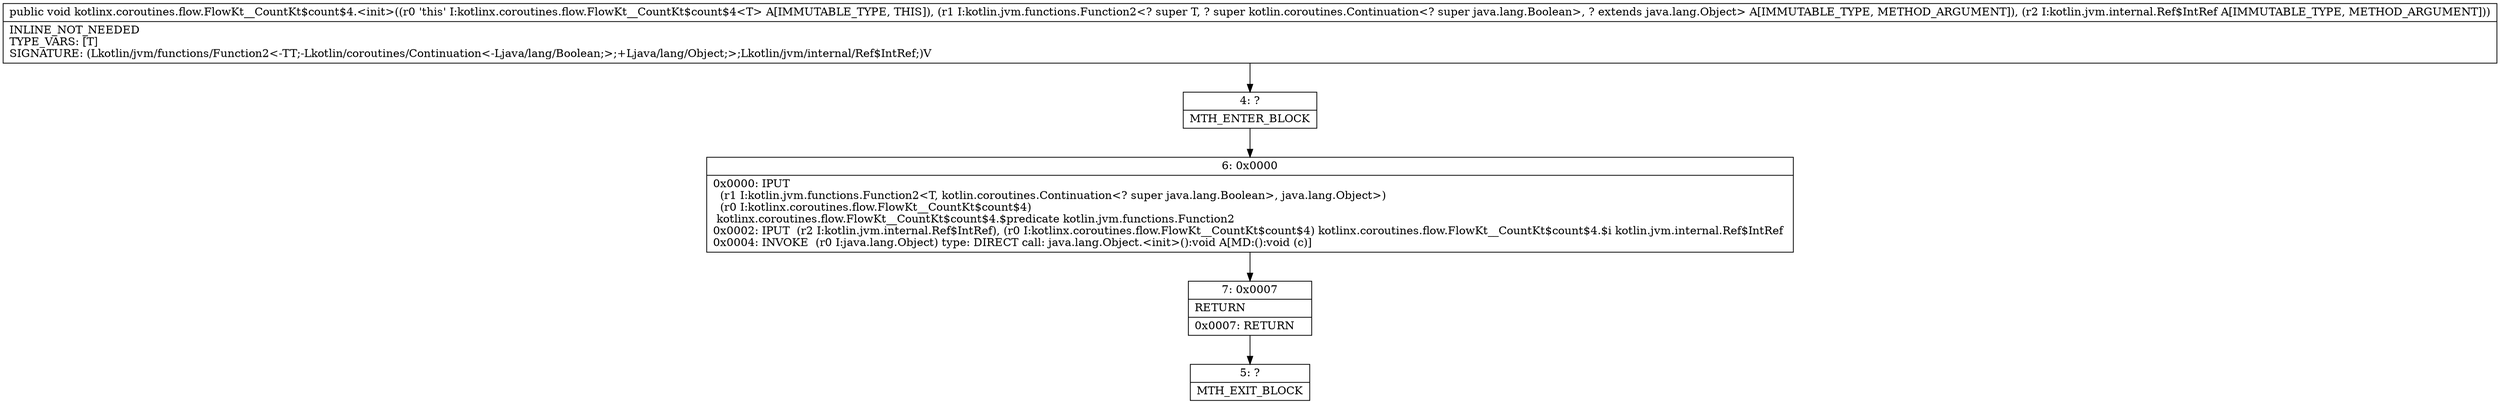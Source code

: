 digraph "CFG forkotlinx.coroutines.flow.FlowKt__CountKt$count$4.\<init\>(Lkotlin\/jvm\/functions\/Function2;Lkotlin\/jvm\/internal\/Ref$IntRef;)V" {
Node_4 [shape=record,label="{4\:\ ?|MTH_ENTER_BLOCK\l}"];
Node_6 [shape=record,label="{6\:\ 0x0000|0x0000: IPUT  \l  (r1 I:kotlin.jvm.functions.Function2\<T, kotlin.coroutines.Continuation\<? super java.lang.Boolean\>, java.lang.Object\>)\l  (r0 I:kotlinx.coroutines.flow.FlowKt__CountKt$count$4)\l kotlinx.coroutines.flow.FlowKt__CountKt$count$4.$predicate kotlin.jvm.functions.Function2 \l0x0002: IPUT  (r2 I:kotlin.jvm.internal.Ref$IntRef), (r0 I:kotlinx.coroutines.flow.FlowKt__CountKt$count$4) kotlinx.coroutines.flow.FlowKt__CountKt$count$4.$i kotlin.jvm.internal.Ref$IntRef \l0x0004: INVOKE  (r0 I:java.lang.Object) type: DIRECT call: java.lang.Object.\<init\>():void A[MD:():void (c)]\l}"];
Node_7 [shape=record,label="{7\:\ 0x0007|RETURN\l|0x0007: RETURN   \l}"];
Node_5 [shape=record,label="{5\:\ ?|MTH_EXIT_BLOCK\l}"];
MethodNode[shape=record,label="{public void kotlinx.coroutines.flow.FlowKt__CountKt$count$4.\<init\>((r0 'this' I:kotlinx.coroutines.flow.FlowKt__CountKt$count$4\<T\> A[IMMUTABLE_TYPE, THIS]), (r1 I:kotlin.jvm.functions.Function2\<? super T, ? super kotlin.coroutines.Continuation\<? super java.lang.Boolean\>, ? extends java.lang.Object\> A[IMMUTABLE_TYPE, METHOD_ARGUMENT]), (r2 I:kotlin.jvm.internal.Ref$IntRef A[IMMUTABLE_TYPE, METHOD_ARGUMENT]))  | INLINE_NOT_NEEDED\lTYPE_VARS: [T]\lSIGNATURE: (Lkotlin\/jvm\/functions\/Function2\<\-TT;\-Lkotlin\/coroutines\/Continuation\<\-Ljava\/lang\/Boolean;\>;+Ljava\/lang\/Object;\>;Lkotlin\/jvm\/internal\/Ref$IntRef;)V\l}"];
MethodNode -> Node_4;Node_4 -> Node_6;
Node_6 -> Node_7;
Node_7 -> Node_5;
}

